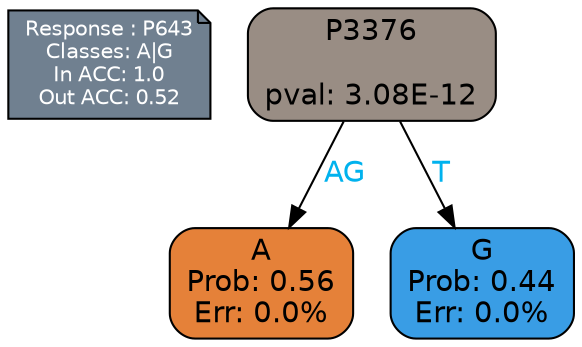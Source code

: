 digraph Tree {
node [shape=box, style="filled, rounded", color="black", fontname=helvetica] ;
graph [ranksep=equally, splines=polylines, bgcolor=transparent, dpi=600] ;
edge [fontname=helvetica] ;
LEGEND [label="Response : P643
Classes: A|G
In ACC: 1.0
Out ACC: 0.52
",shape=note,align=left,style=filled,fillcolor="slategray",fontcolor="white",fontsize=10];1 [label="P3376

pval: 3.08E-12", fillcolor="#998d84"] ;
2 [label="A
Prob: 0.56
Err: 0.0%", fillcolor="#e58139"] ;
3 [label="G
Prob: 0.44
Err: 0.0%", fillcolor="#399de5"] ;
1 -> 2 [label="AG",fontcolor=deepskyblue2] ;
1 -> 3 [label="T",fontcolor=deepskyblue2] ;
{rank = same; 2;3;}{rank = same; LEGEND;1;}}